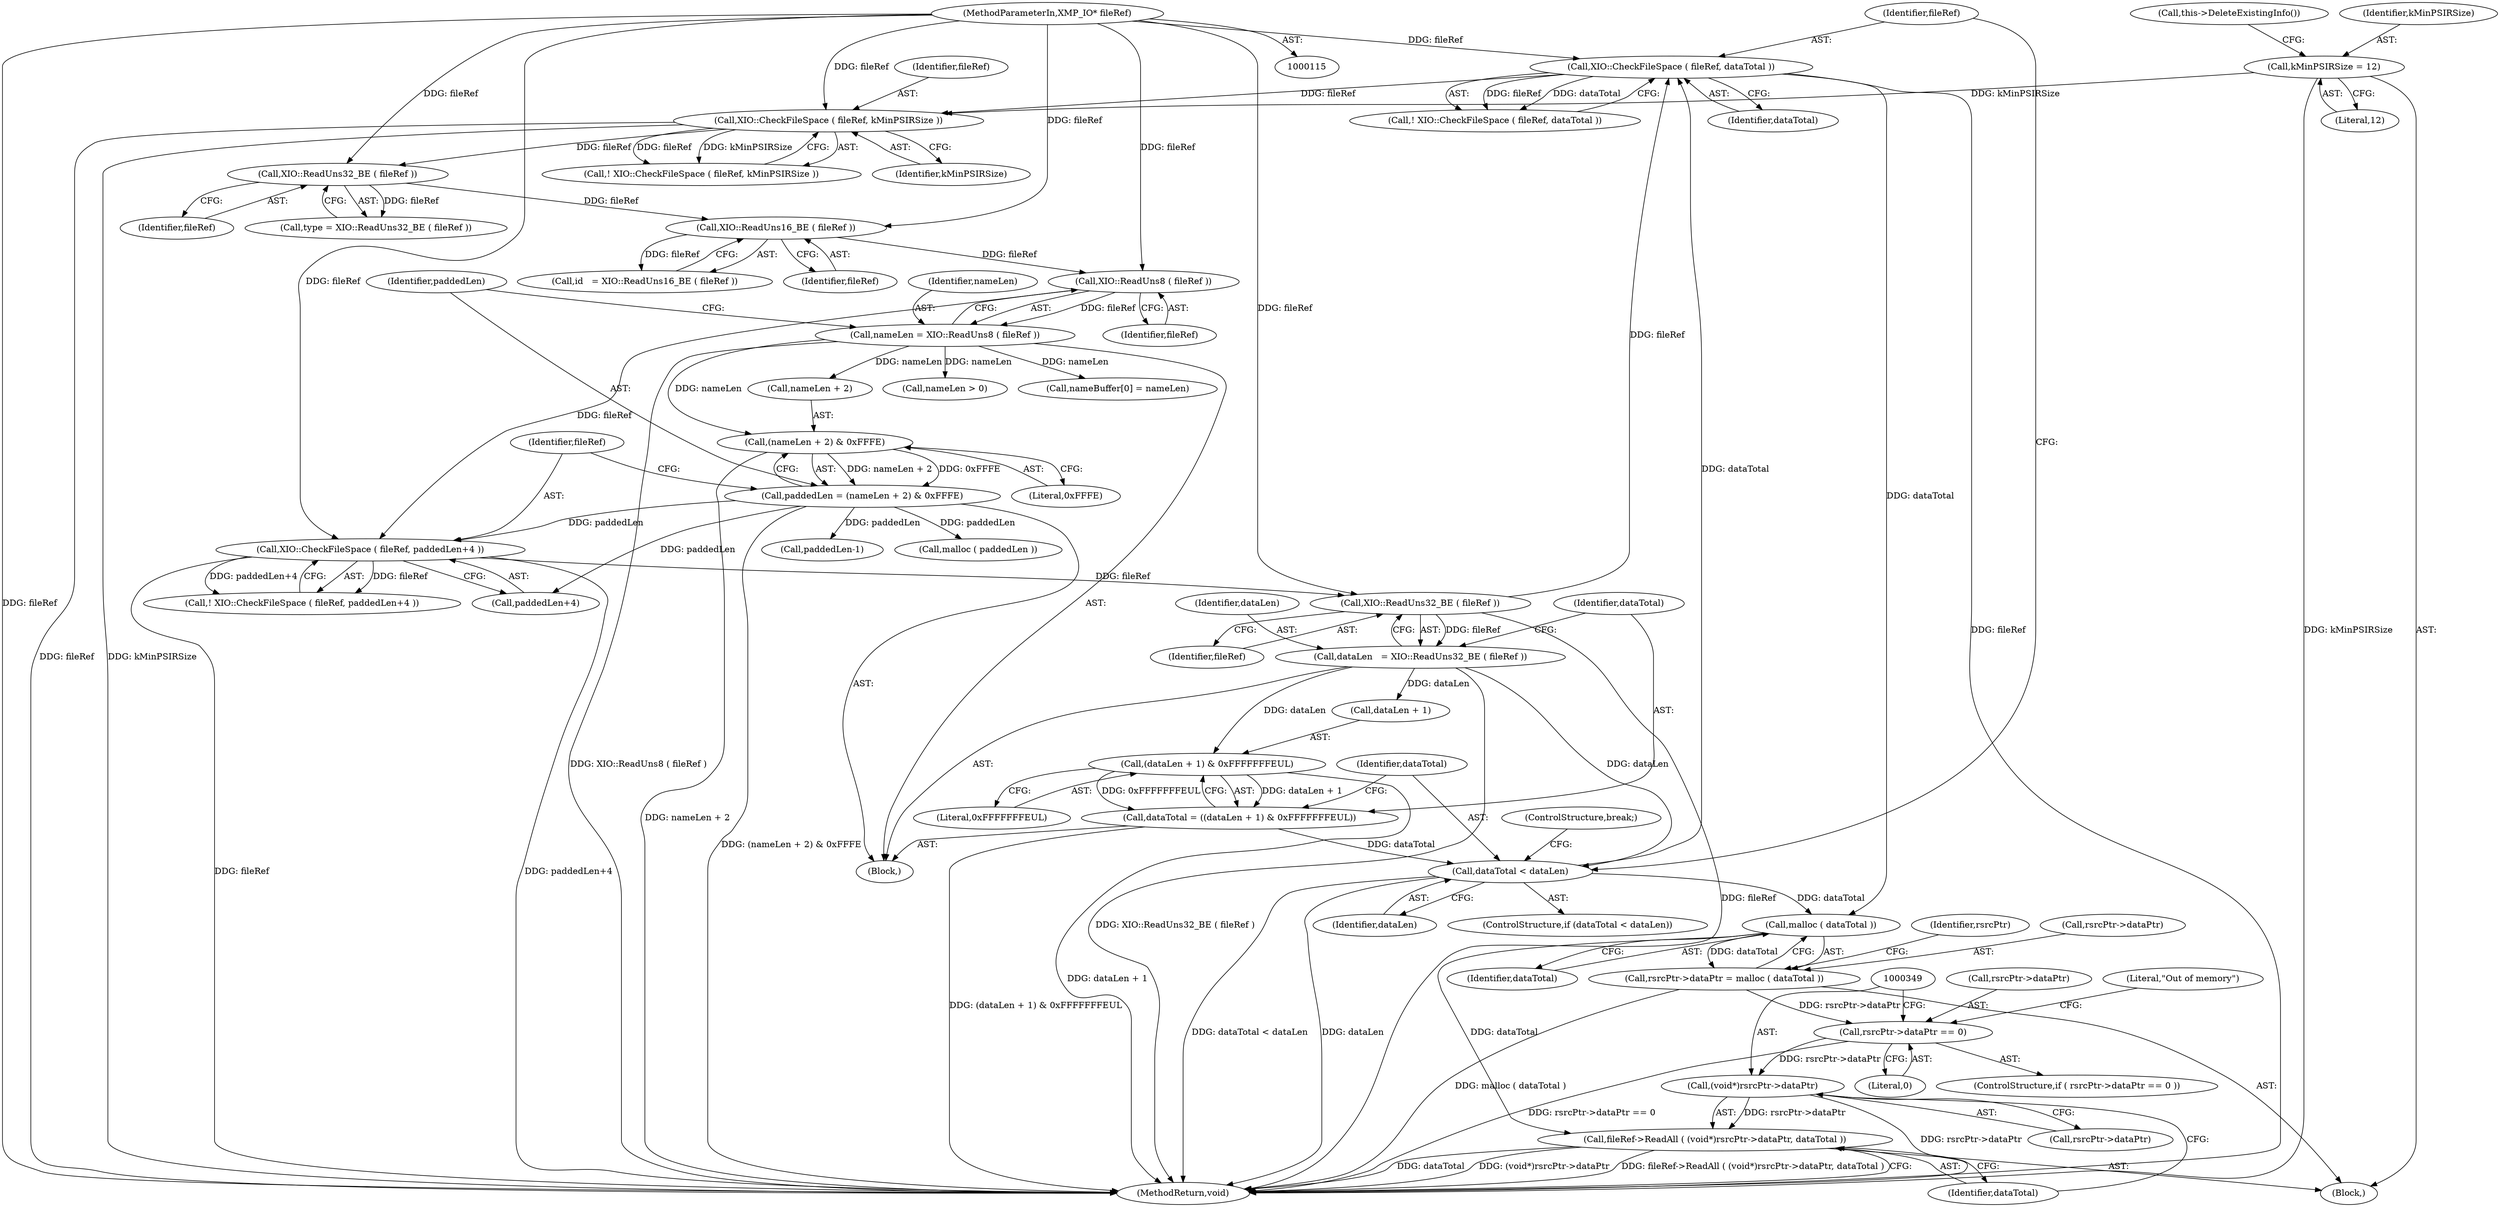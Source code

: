 digraph "0_exempi_6cbd34025e5fd3ba47b29b602096e456507ce83b@API" {
"1000336" [label="(Call,malloc ( dataTotal ))"];
"1000225" [label="(Call,XIO::CheckFileSpace ( fileRef, dataTotal ))"];
"1000207" [label="(Call,XIO::ReadUns32_BE ( fileRef ))"];
"1000185" [label="(Call,XIO::CheckFileSpace ( fileRef, paddedLen+4 ))"];
"1000173" [label="(Call,XIO::ReadUns8 ( fileRef ))"];
"1000168" [label="(Call,XIO::ReadUns16_BE ( fileRef ))"];
"1000163" [label="(Call,XIO::ReadUns32_BE ( fileRef ))"];
"1000152" [label="(Call,XIO::CheckFileSpace ( fileRef, kMinPSIRSize ))"];
"1000116" [label="(MethodParameterIn,XMP_IO* fileRef)"];
"1000120" [label="(Call,kMinPSIRSize = 12)"];
"1000176" [label="(Call,paddedLen = (nameLen + 2) & 0xFFFE)"];
"1000178" [label="(Call,(nameLen + 2) & 0xFFFE)"];
"1000171" [label="(Call,nameLen = XIO::ReadUns8 ( fileRef ))"];
"1000218" [label="(Call,dataTotal < dataLen)"];
"1000210" [label="(Call,dataTotal = ((dataLen + 1) & 0xFFFFFFFEUL))"];
"1000212" [label="(Call,(dataLen + 1) & 0xFFFFFFFEUL)"];
"1000205" [label="(Call,dataLen   = XIO::ReadUns32_BE ( fileRef ))"];
"1000332" [label="(Call,rsrcPtr->dataPtr = malloc ( dataTotal ))"];
"1000339" [label="(Call,rsrcPtr->dataPtr == 0)"];
"1000348" [label="(Call,(void*)rsrcPtr->dataPtr)"];
"1000347" [label="(Call,fileRef->ReadAll ( (void*)rsrcPtr->dataPtr, dataTotal ))"];
"1000205" [label="(Call,dataLen   = XIO::ReadUns32_BE ( fileRef ))"];
"1000168" [label="(Call,XIO::ReadUns16_BE ( fileRef ))"];
"1000154" [label="(Identifier,kMinPSIRSize)"];
"1000201" [label="(Call,paddedLen-1)"];
"1000220" [label="(Identifier,dataLen)"];
"1000336" [label="(Call,malloc ( dataTotal ))"];
"1000333" [label="(Call,rsrcPtr->dataPtr)"];
"1000227" [label="(Identifier,dataTotal)"];
"1000217" [label="(ControlStructure,if (dataTotal < dataLen))"];
"1000185" [label="(Call,XIO::CheckFileSpace ( fileRef, paddedLen+4 ))"];
"1000340" [label="(Call,rsrcPtr->dataPtr)"];
"1000208" [label="(Identifier,fileRef)"];
"1000176" [label="(Call,paddedLen = (nameLen + 2) & 0xFFFE)"];
"1000182" [label="(Literal,0xFFFE)"];
"1000163" [label="(Call,XIO::ReadUns32_BE ( fileRef ))"];
"1000149" [label="(Block,)"];
"1000169" [label="(Identifier,fileRef)"];
"1000122" [label="(Literal,12)"];
"1000294" [label="(Call,nameLen > 0)"];
"1000179" [label="(Call,nameLen + 2)"];
"1000216" [label="(Literal,0xFFFFFFFEUL)"];
"1000345" [label="(Literal,\"Out of memory\")"];
"1000211" [label="(Identifier,dataTotal)"];
"1000224" [label="(Call,! XIO::CheckFileSpace ( fileRef, dataTotal ))"];
"1000226" [label="(Identifier,fileRef)"];
"1000218" [label="(Call,dataTotal < dataLen)"];
"1000174" [label="(Identifier,fileRef)"];
"1000120" [label="(Call,kMinPSIRSize = 12)"];
"1000171" [label="(Call,nameLen = XIO::ReadUns8 ( fileRef ))"];
"1000166" [label="(Call,id   = XIO::ReadUns16_BE ( fileRef ))"];
"1000206" [label="(Identifier,dataLen)"];
"1000225" [label="(Call,XIO::CheckFileSpace ( fileRef, dataTotal ))"];
"1000152" [label="(Call,XIO::CheckFileSpace ( fileRef, kMinPSIRSize ))"];
"1000354" [label="(MethodReturn,void)"];
"1000353" [label="(Identifier,dataTotal)"];
"1000187" [label="(Call,paddedLen+4)"];
"1000178" [label="(Call,(nameLen + 2) & 0xFFFE)"];
"1000213" [label="(Call,dataLen + 1)"];
"1000219" [label="(Identifier,dataTotal)"];
"1000161" [label="(Call,type = XIO::ReadUns32_BE ( fileRef ))"];
"1000151" [label="(Call,! XIO::CheckFileSpace ( fileRef, kMinPSIRSize ))"];
"1000186" [label="(Identifier,fileRef)"];
"1000348" [label="(Call,(void*)rsrcPtr->dataPtr)"];
"1000177" [label="(Identifier,paddedLen)"];
"1000337" [label="(Identifier,dataTotal)"];
"1000153" [label="(Identifier,fileRef)"];
"1000116" [label="(MethodParameterIn,XMP_IO* fileRef)"];
"1000164" [label="(Identifier,fileRef)"];
"1000173" [label="(Call,XIO::ReadUns8 ( fileRef ))"];
"1000222" [label="(ControlStructure,break;)"];
"1000118" [label="(Block,)"];
"1000207" [label="(Call,XIO::ReadUns32_BE ( fileRef ))"];
"1000212" [label="(Call,(dataLen + 1) & 0xFFFFFFFEUL)"];
"1000341" [label="(Identifier,rsrcPtr)"];
"1000332" [label="(Call,rsrcPtr->dataPtr = malloc ( dataTotal ))"];
"1000121" [label="(Identifier,kMinPSIRSize)"];
"1000343" [label="(Literal,0)"];
"1000304" [label="(Call,malloc ( paddedLen ))"];
"1000350" [label="(Call,rsrcPtr->dataPtr)"];
"1000338" [label="(ControlStructure,if ( rsrcPtr->dataPtr == 0 ))"];
"1000347" [label="(Call,fileRef->ReadAll ( (void*)rsrcPtr->dataPtr, dataTotal ))"];
"1000184" [label="(Call,! XIO::CheckFileSpace ( fileRef, paddedLen+4 ))"];
"1000123" [label="(Call,this->DeleteExistingInfo())"];
"1000191" [label="(Call,nameBuffer[0] = nameLen)"];
"1000210" [label="(Call,dataTotal = ((dataLen + 1) & 0xFFFFFFFEUL))"];
"1000172" [label="(Identifier,nameLen)"];
"1000339" [label="(Call,rsrcPtr->dataPtr == 0)"];
"1000336" -> "1000332"  [label="AST: "];
"1000336" -> "1000337"  [label="CFG: "];
"1000337" -> "1000336"  [label="AST: "];
"1000332" -> "1000336"  [label="CFG: "];
"1000336" -> "1000332"  [label="DDG: dataTotal"];
"1000225" -> "1000336"  [label="DDG: dataTotal"];
"1000218" -> "1000336"  [label="DDG: dataTotal"];
"1000336" -> "1000347"  [label="DDG: dataTotal"];
"1000225" -> "1000224"  [label="AST: "];
"1000225" -> "1000227"  [label="CFG: "];
"1000226" -> "1000225"  [label="AST: "];
"1000227" -> "1000225"  [label="AST: "];
"1000224" -> "1000225"  [label="CFG: "];
"1000225" -> "1000354"  [label="DDG: fileRef"];
"1000225" -> "1000152"  [label="DDG: fileRef"];
"1000225" -> "1000224"  [label="DDG: fileRef"];
"1000225" -> "1000224"  [label="DDG: dataTotal"];
"1000207" -> "1000225"  [label="DDG: fileRef"];
"1000116" -> "1000225"  [label="DDG: fileRef"];
"1000218" -> "1000225"  [label="DDG: dataTotal"];
"1000207" -> "1000205"  [label="AST: "];
"1000207" -> "1000208"  [label="CFG: "];
"1000208" -> "1000207"  [label="AST: "];
"1000205" -> "1000207"  [label="CFG: "];
"1000207" -> "1000354"  [label="DDG: fileRef"];
"1000207" -> "1000205"  [label="DDG: fileRef"];
"1000185" -> "1000207"  [label="DDG: fileRef"];
"1000116" -> "1000207"  [label="DDG: fileRef"];
"1000185" -> "1000184"  [label="AST: "];
"1000185" -> "1000187"  [label="CFG: "];
"1000186" -> "1000185"  [label="AST: "];
"1000187" -> "1000185"  [label="AST: "];
"1000184" -> "1000185"  [label="CFG: "];
"1000185" -> "1000354"  [label="DDG: fileRef"];
"1000185" -> "1000354"  [label="DDG: paddedLen+4"];
"1000185" -> "1000184"  [label="DDG: fileRef"];
"1000185" -> "1000184"  [label="DDG: paddedLen+4"];
"1000173" -> "1000185"  [label="DDG: fileRef"];
"1000116" -> "1000185"  [label="DDG: fileRef"];
"1000176" -> "1000185"  [label="DDG: paddedLen"];
"1000173" -> "1000171"  [label="AST: "];
"1000173" -> "1000174"  [label="CFG: "];
"1000174" -> "1000173"  [label="AST: "];
"1000171" -> "1000173"  [label="CFG: "];
"1000173" -> "1000171"  [label="DDG: fileRef"];
"1000168" -> "1000173"  [label="DDG: fileRef"];
"1000116" -> "1000173"  [label="DDG: fileRef"];
"1000168" -> "1000166"  [label="AST: "];
"1000168" -> "1000169"  [label="CFG: "];
"1000169" -> "1000168"  [label="AST: "];
"1000166" -> "1000168"  [label="CFG: "];
"1000168" -> "1000166"  [label="DDG: fileRef"];
"1000163" -> "1000168"  [label="DDG: fileRef"];
"1000116" -> "1000168"  [label="DDG: fileRef"];
"1000163" -> "1000161"  [label="AST: "];
"1000163" -> "1000164"  [label="CFG: "];
"1000164" -> "1000163"  [label="AST: "];
"1000161" -> "1000163"  [label="CFG: "];
"1000163" -> "1000161"  [label="DDG: fileRef"];
"1000152" -> "1000163"  [label="DDG: fileRef"];
"1000116" -> "1000163"  [label="DDG: fileRef"];
"1000152" -> "1000151"  [label="AST: "];
"1000152" -> "1000154"  [label="CFG: "];
"1000153" -> "1000152"  [label="AST: "];
"1000154" -> "1000152"  [label="AST: "];
"1000151" -> "1000152"  [label="CFG: "];
"1000152" -> "1000354"  [label="DDG: fileRef"];
"1000152" -> "1000354"  [label="DDG: kMinPSIRSize"];
"1000152" -> "1000151"  [label="DDG: fileRef"];
"1000152" -> "1000151"  [label="DDG: kMinPSIRSize"];
"1000116" -> "1000152"  [label="DDG: fileRef"];
"1000120" -> "1000152"  [label="DDG: kMinPSIRSize"];
"1000116" -> "1000115"  [label="AST: "];
"1000116" -> "1000354"  [label="DDG: fileRef"];
"1000120" -> "1000118"  [label="AST: "];
"1000120" -> "1000122"  [label="CFG: "];
"1000121" -> "1000120"  [label="AST: "];
"1000122" -> "1000120"  [label="AST: "];
"1000123" -> "1000120"  [label="CFG: "];
"1000120" -> "1000354"  [label="DDG: kMinPSIRSize"];
"1000176" -> "1000149"  [label="AST: "];
"1000176" -> "1000178"  [label="CFG: "];
"1000177" -> "1000176"  [label="AST: "];
"1000178" -> "1000176"  [label="AST: "];
"1000186" -> "1000176"  [label="CFG: "];
"1000176" -> "1000354"  [label="DDG: (nameLen + 2) & 0xFFFE"];
"1000178" -> "1000176"  [label="DDG: nameLen + 2"];
"1000178" -> "1000176"  [label="DDG: 0xFFFE"];
"1000176" -> "1000187"  [label="DDG: paddedLen"];
"1000176" -> "1000201"  [label="DDG: paddedLen"];
"1000176" -> "1000304"  [label="DDG: paddedLen"];
"1000178" -> "1000182"  [label="CFG: "];
"1000179" -> "1000178"  [label="AST: "];
"1000182" -> "1000178"  [label="AST: "];
"1000178" -> "1000354"  [label="DDG: nameLen + 2"];
"1000171" -> "1000178"  [label="DDG: nameLen"];
"1000171" -> "1000149"  [label="AST: "];
"1000172" -> "1000171"  [label="AST: "];
"1000177" -> "1000171"  [label="CFG: "];
"1000171" -> "1000354"  [label="DDG: XIO::ReadUns8 ( fileRef )"];
"1000171" -> "1000179"  [label="DDG: nameLen"];
"1000171" -> "1000191"  [label="DDG: nameLen"];
"1000171" -> "1000294"  [label="DDG: nameLen"];
"1000218" -> "1000217"  [label="AST: "];
"1000218" -> "1000220"  [label="CFG: "];
"1000219" -> "1000218"  [label="AST: "];
"1000220" -> "1000218"  [label="AST: "];
"1000222" -> "1000218"  [label="CFG: "];
"1000226" -> "1000218"  [label="CFG: "];
"1000218" -> "1000354"  [label="DDG: dataTotal < dataLen"];
"1000218" -> "1000354"  [label="DDG: dataLen"];
"1000210" -> "1000218"  [label="DDG: dataTotal"];
"1000205" -> "1000218"  [label="DDG: dataLen"];
"1000210" -> "1000149"  [label="AST: "];
"1000210" -> "1000212"  [label="CFG: "];
"1000211" -> "1000210"  [label="AST: "];
"1000212" -> "1000210"  [label="AST: "];
"1000219" -> "1000210"  [label="CFG: "];
"1000210" -> "1000354"  [label="DDG: (dataLen + 1) & 0xFFFFFFFEUL"];
"1000212" -> "1000210"  [label="DDG: dataLen + 1"];
"1000212" -> "1000210"  [label="DDG: 0xFFFFFFFEUL"];
"1000212" -> "1000216"  [label="CFG: "];
"1000213" -> "1000212"  [label="AST: "];
"1000216" -> "1000212"  [label="AST: "];
"1000212" -> "1000354"  [label="DDG: dataLen + 1"];
"1000205" -> "1000212"  [label="DDG: dataLen"];
"1000205" -> "1000149"  [label="AST: "];
"1000206" -> "1000205"  [label="AST: "];
"1000211" -> "1000205"  [label="CFG: "];
"1000205" -> "1000354"  [label="DDG: XIO::ReadUns32_BE ( fileRef )"];
"1000205" -> "1000213"  [label="DDG: dataLen"];
"1000332" -> "1000118"  [label="AST: "];
"1000333" -> "1000332"  [label="AST: "];
"1000341" -> "1000332"  [label="CFG: "];
"1000332" -> "1000354"  [label="DDG: malloc ( dataTotal )"];
"1000332" -> "1000339"  [label="DDG: rsrcPtr->dataPtr"];
"1000339" -> "1000338"  [label="AST: "];
"1000339" -> "1000343"  [label="CFG: "];
"1000340" -> "1000339"  [label="AST: "];
"1000343" -> "1000339"  [label="AST: "];
"1000345" -> "1000339"  [label="CFG: "];
"1000349" -> "1000339"  [label="CFG: "];
"1000339" -> "1000354"  [label="DDG: rsrcPtr->dataPtr == 0"];
"1000339" -> "1000348"  [label="DDG: rsrcPtr->dataPtr"];
"1000348" -> "1000347"  [label="AST: "];
"1000348" -> "1000350"  [label="CFG: "];
"1000349" -> "1000348"  [label="AST: "];
"1000350" -> "1000348"  [label="AST: "];
"1000353" -> "1000348"  [label="CFG: "];
"1000348" -> "1000354"  [label="DDG: rsrcPtr->dataPtr"];
"1000348" -> "1000347"  [label="DDG: rsrcPtr->dataPtr"];
"1000347" -> "1000118"  [label="AST: "];
"1000347" -> "1000353"  [label="CFG: "];
"1000353" -> "1000347"  [label="AST: "];
"1000354" -> "1000347"  [label="CFG: "];
"1000347" -> "1000354"  [label="DDG: dataTotal"];
"1000347" -> "1000354"  [label="DDG: (void*)rsrcPtr->dataPtr"];
"1000347" -> "1000354"  [label="DDG: fileRef->ReadAll ( (void*)rsrcPtr->dataPtr, dataTotal )"];
}
